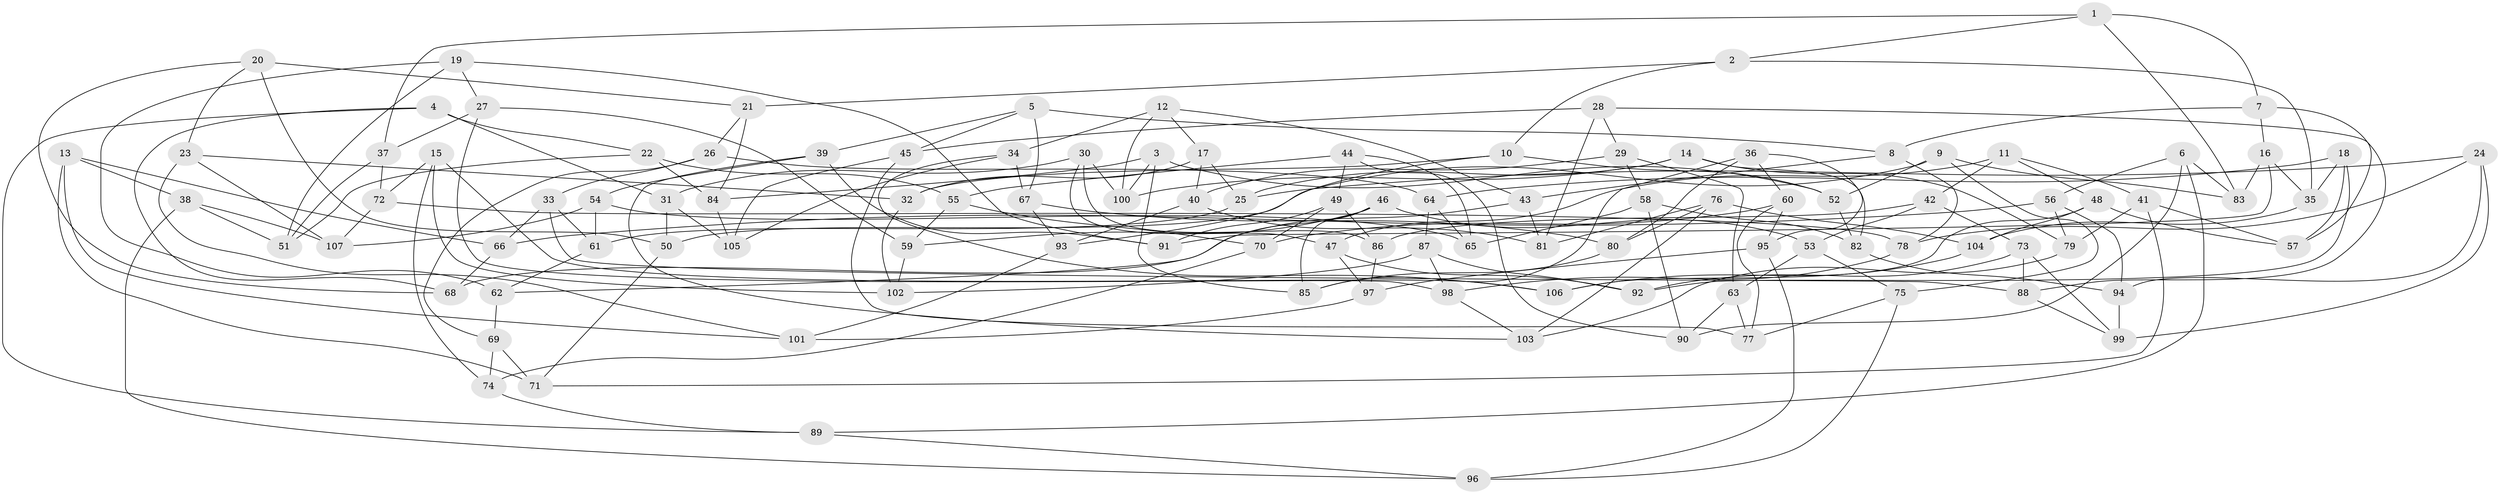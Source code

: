 // Generated by graph-tools (version 1.1) at 2025/11/02/27/25 16:11:50]
// undirected, 107 vertices, 214 edges
graph export_dot {
graph [start="1"]
  node [color=gray90,style=filled];
  1;
  2;
  3;
  4;
  5;
  6;
  7;
  8;
  9;
  10;
  11;
  12;
  13;
  14;
  15;
  16;
  17;
  18;
  19;
  20;
  21;
  22;
  23;
  24;
  25;
  26;
  27;
  28;
  29;
  30;
  31;
  32;
  33;
  34;
  35;
  36;
  37;
  38;
  39;
  40;
  41;
  42;
  43;
  44;
  45;
  46;
  47;
  48;
  49;
  50;
  51;
  52;
  53;
  54;
  55;
  56;
  57;
  58;
  59;
  60;
  61;
  62;
  63;
  64;
  65;
  66;
  67;
  68;
  69;
  70;
  71;
  72;
  73;
  74;
  75;
  76;
  77;
  78;
  79;
  80;
  81;
  82;
  83;
  84;
  85;
  86;
  87;
  88;
  89;
  90;
  91;
  92;
  93;
  94;
  95;
  96;
  97;
  98;
  99;
  100;
  101;
  102;
  103;
  104;
  105;
  106;
  107;
  1 -- 83;
  1 -- 37;
  1 -- 2;
  1 -- 7;
  2 -- 35;
  2 -- 21;
  2 -- 10;
  3 -- 100;
  3 -- 84;
  3 -- 85;
  3 -- 52;
  4 -- 22;
  4 -- 31;
  4 -- 89;
  4 -- 68;
  5 -- 8;
  5 -- 67;
  5 -- 39;
  5 -- 45;
  6 -- 90;
  6 -- 89;
  6 -- 56;
  6 -- 83;
  7 -- 8;
  7 -- 16;
  7 -- 57;
  8 -- 78;
  8 -- 43;
  9 -- 50;
  9 -- 83;
  9 -- 75;
  9 -- 52;
  10 -- 93;
  10 -- 52;
  10 -- 32;
  11 -- 42;
  11 -- 41;
  11 -- 47;
  11 -- 48;
  12 -- 17;
  12 -- 34;
  12 -- 43;
  12 -- 100;
  13 -- 101;
  13 -- 66;
  13 -- 71;
  13 -- 38;
  14 -- 100;
  14 -- 82;
  14 -- 25;
  14 -- 79;
  15 -- 106;
  15 -- 74;
  15 -- 102;
  15 -- 72;
  16 -- 91;
  16 -- 83;
  16 -- 35;
  17 -- 40;
  17 -- 32;
  17 -- 25;
  18 -- 64;
  18 -- 92;
  18 -- 57;
  18 -- 35;
  19 -- 62;
  19 -- 51;
  19 -- 91;
  19 -- 27;
  20 -- 68;
  20 -- 50;
  20 -- 23;
  20 -- 21;
  21 -- 84;
  21 -- 26;
  22 -- 84;
  22 -- 51;
  22 -- 55;
  23 -- 32;
  23 -- 107;
  23 -- 101;
  24 -- 99;
  24 -- 78;
  24 -- 25;
  24 -- 94;
  25 -- 61;
  26 -- 69;
  26 -- 33;
  26 -- 64;
  27 -- 98;
  27 -- 37;
  27 -- 59;
  28 -- 81;
  28 -- 29;
  28 -- 88;
  28 -- 45;
  29 -- 40;
  29 -- 58;
  29 -- 63;
  30 -- 86;
  30 -- 100;
  30 -- 31;
  30 -- 47;
  31 -- 105;
  31 -- 50;
  32 -- 102;
  33 -- 88;
  33 -- 66;
  33 -- 61;
  34 -- 67;
  34 -- 106;
  34 -- 105;
  35 -- 104;
  36 -- 60;
  36 -- 95;
  36 -- 85;
  36 -- 80;
  37 -- 51;
  37 -- 72;
  38 -- 51;
  38 -- 96;
  38 -- 107;
  39 -- 103;
  39 -- 54;
  39 -- 91;
  40 -- 81;
  40 -- 93;
  41 -- 57;
  41 -- 71;
  41 -- 79;
  42 -- 73;
  42 -- 86;
  42 -- 53;
  43 -- 68;
  43 -- 81;
  44 -- 49;
  44 -- 65;
  44 -- 55;
  44 -- 90;
  45 -- 77;
  45 -- 105;
  46 -- 85;
  46 -- 62;
  46 -- 59;
  46 -- 53;
  47 -- 92;
  47 -- 97;
  48 -- 104;
  48 -- 106;
  48 -- 57;
  49 -- 86;
  49 -- 91;
  49 -- 70;
  50 -- 71;
  52 -- 82;
  53 -- 75;
  53 -- 63;
  54 -- 107;
  54 -- 65;
  54 -- 61;
  55 -- 70;
  55 -- 59;
  56 -- 79;
  56 -- 66;
  56 -- 94;
  58 -- 90;
  58 -- 82;
  58 -- 65;
  59 -- 102;
  60 -- 77;
  60 -- 70;
  60 -- 95;
  61 -- 62;
  62 -- 69;
  63 -- 77;
  63 -- 90;
  64 -- 65;
  64 -- 87;
  66 -- 68;
  67 -- 93;
  67 -- 80;
  69 -- 74;
  69 -- 71;
  70 -- 74;
  72 -- 78;
  72 -- 107;
  73 -- 92;
  73 -- 99;
  73 -- 88;
  74 -- 89;
  75 -- 96;
  75 -- 77;
  76 -- 81;
  76 -- 80;
  76 -- 103;
  76 -- 104;
  78 -- 98;
  79 -- 103;
  80 -- 85;
  82 -- 94;
  84 -- 105;
  86 -- 97;
  87 -- 92;
  87 -- 102;
  87 -- 98;
  88 -- 99;
  89 -- 96;
  93 -- 101;
  94 -- 99;
  95 -- 97;
  95 -- 96;
  97 -- 101;
  98 -- 103;
  104 -- 106;
}
